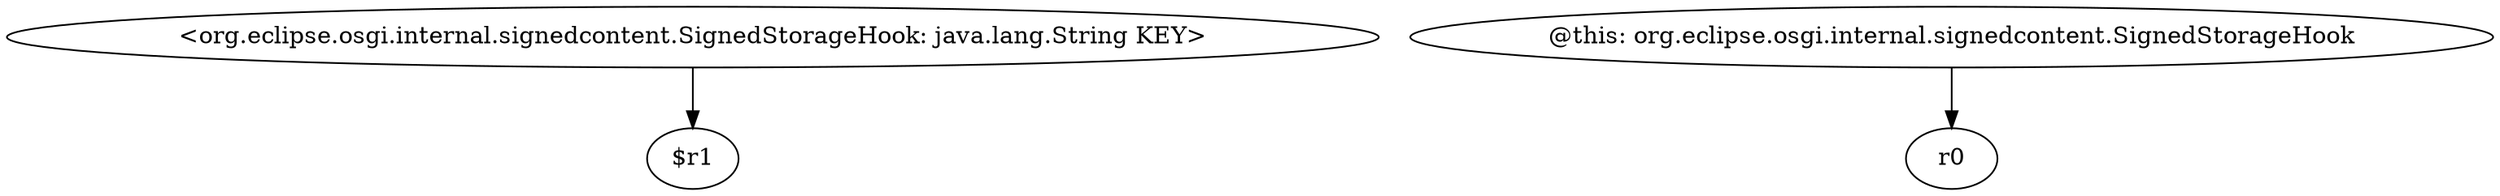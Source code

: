 digraph g {
0[label="<org.eclipse.osgi.internal.signedcontent.SignedStorageHook: java.lang.String KEY>"]
1[label="$r1"]
0->1[label=""]
2[label="@this: org.eclipse.osgi.internal.signedcontent.SignedStorageHook"]
3[label="r0"]
2->3[label=""]
}